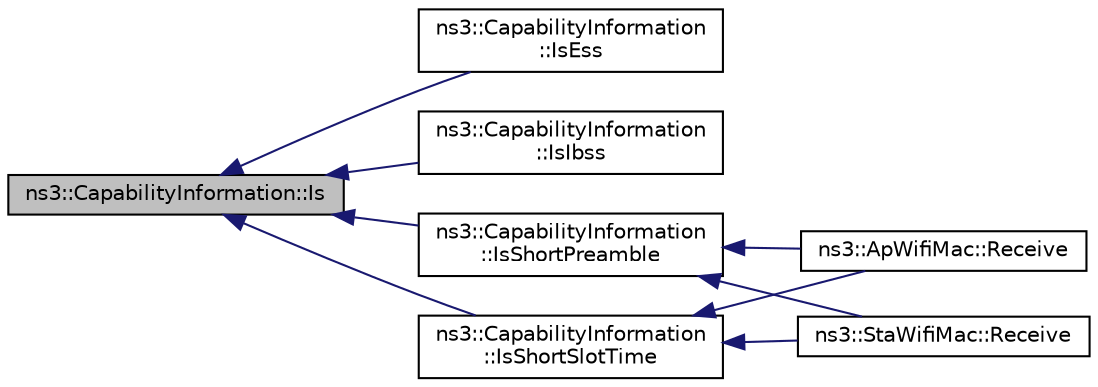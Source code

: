 digraph "ns3::CapabilityInformation::Is"
{
  edge [fontname="Helvetica",fontsize="10",labelfontname="Helvetica",labelfontsize="10"];
  node [fontname="Helvetica",fontsize="10",shape=record];
  rankdir="LR";
  Node1 [label="ns3::CapabilityInformation::Is",height=0.2,width=0.4,color="black", fillcolor="grey75", style="filled", fontcolor="black"];
  Node1 -> Node2 [dir="back",color="midnightblue",fontsize="10",style="solid"];
  Node2 [label="ns3::CapabilityInformation\l::IsEss",height=0.2,width=0.4,color="black", fillcolor="white", style="filled",URL="$de/d4d/classns3_1_1CapabilityInformation.html#a74c47cffb884cd1d8b52635b79f6bb58"];
  Node1 -> Node3 [dir="back",color="midnightblue",fontsize="10",style="solid"];
  Node3 [label="ns3::CapabilityInformation\l::IsIbss",height=0.2,width=0.4,color="black", fillcolor="white", style="filled",URL="$de/d4d/classns3_1_1CapabilityInformation.html#adb536d75cd0c297c23077fc3d61752de"];
  Node1 -> Node4 [dir="back",color="midnightblue",fontsize="10",style="solid"];
  Node4 [label="ns3::CapabilityInformation\l::IsShortPreamble",height=0.2,width=0.4,color="black", fillcolor="white", style="filled",URL="$de/d4d/classns3_1_1CapabilityInformation.html#aa053af43bdd3a0e2965916f0de40e05c"];
  Node4 -> Node5 [dir="back",color="midnightblue",fontsize="10",style="solid"];
  Node5 [label="ns3::ApWifiMac::Receive",height=0.2,width=0.4,color="black", fillcolor="white", style="filled",URL="$d0/d51/classns3_1_1ApWifiMac.html#ab7e832f29bf91319e3ecdf0de7d5d598"];
  Node4 -> Node6 [dir="back",color="midnightblue",fontsize="10",style="solid"];
  Node6 [label="ns3::StaWifiMac::Receive",height=0.2,width=0.4,color="black", fillcolor="white", style="filled",URL="$de/dbf/classns3_1_1StaWifiMac.html#ac11352c9502acc4b612224fc172c28f8"];
  Node1 -> Node7 [dir="back",color="midnightblue",fontsize="10",style="solid"];
  Node7 [label="ns3::CapabilityInformation\l::IsShortSlotTime",height=0.2,width=0.4,color="black", fillcolor="white", style="filled",URL="$de/d4d/classns3_1_1CapabilityInformation.html#aba16c3e23889f82864eadba1256ae30c"];
  Node7 -> Node5 [dir="back",color="midnightblue",fontsize="10",style="solid"];
  Node7 -> Node6 [dir="back",color="midnightblue",fontsize="10",style="solid"];
}
